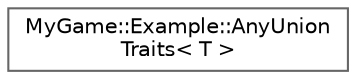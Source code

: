 digraph "Graphical Class Hierarchy"
{
 // LATEX_PDF_SIZE
  bgcolor="transparent";
  edge [fontname=Helvetica,fontsize=10,labelfontname=Helvetica,labelfontsize=10];
  node [fontname=Helvetica,fontsize=10,shape=box,height=0.2,width=0.4];
  rankdir="LR";
  Node0 [id="Node000000",label="MyGame::Example::AnyUnion\lTraits\< T \>",height=0.2,width=0.4,color="grey40", fillcolor="white", style="filled",URL="$structMyGame_1_1Example_1_1AnyUnionTraits.html",tooltip=" "];
}
